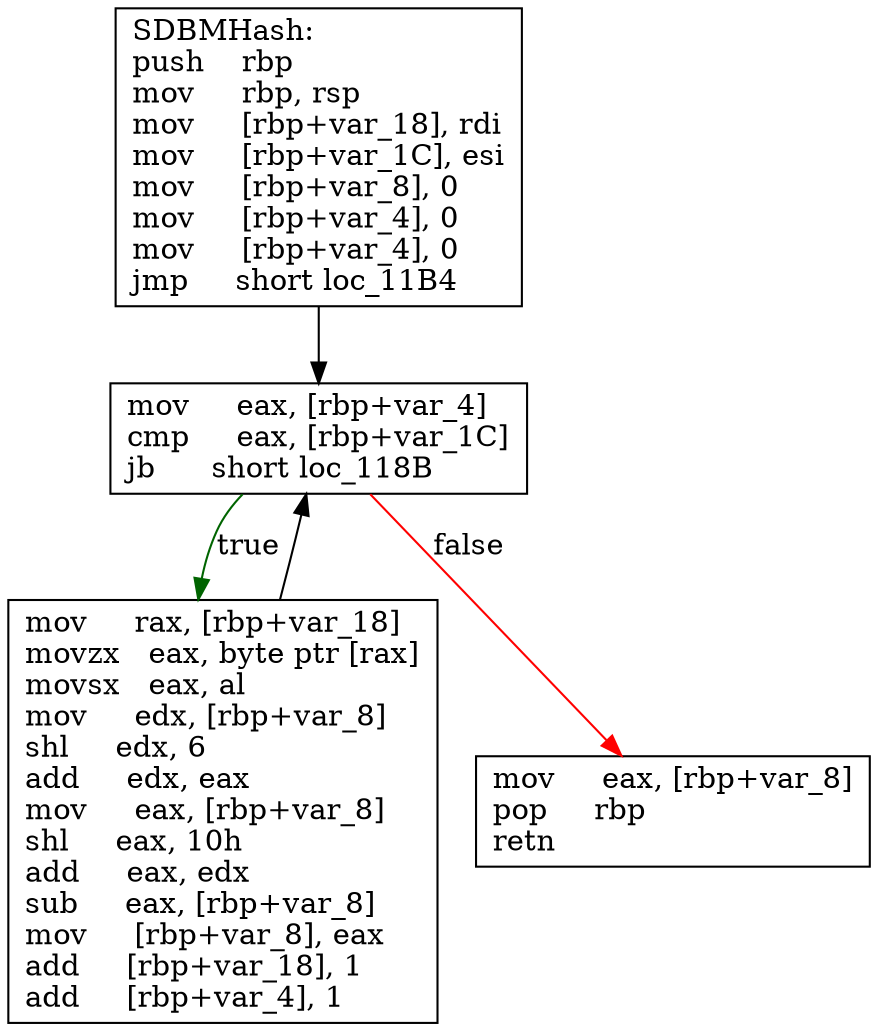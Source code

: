 digraph "SDBMHash" {
	graph [
	];
	node [
		shape = "box"
	];
	edge [
	];
	"0" [
		label = "SDBMHash:\lpush    rbp\lmov     rbp, rsp\lmov     [rbp+var_18], rdi\lmov     [rbp+var_1C], esi\lmov     [rbp+var_8], 0\lmov     [rbp+var_4], 0\lmov     [rbp+var_4], 0\ljmp     short loc_11B4\l"
	];
	"1" [
		label = "mov     rax, [rbp+var_18]\lmovzx   eax, byte ptr [rax]\lmovsx   eax, al\lmov     edx, [rbp+var_8]\lshl     edx, 6\ladd     edx, eax\lmov     eax, [rbp+var_8]\lshl     eax, 10h\ladd     eax, edx\lsub     eax, [rbp+var_8]\lmov     [rbp+var_8], eax\ladd     [rbp+var_18], 1\ladd     [rbp+var_4], 1\l"
	];
	"2" [
		label = "mov     eax, [rbp+var_4]\lcmp     eax, [rbp+var_1C]\ljb      short loc_118B\l"
	];
	"3" [
		label = "mov     eax, [rbp+var_8]\lpop     rbp\lretn\l"
	];
// node 0
	"0" -> "2" [ ];
// node 1
	"1" -> "2" [ ];
// node 2
	"2" -> "1" [ label = "true", color = darkgreen ];
	"2" -> "3" [ label = "false", color = red ];
// node 3
}
